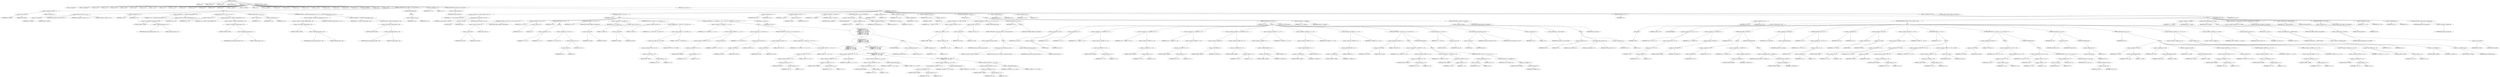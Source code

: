 digraph cache_insert {  
"1000133" [label = "(METHOD,cache_insert)" ]
"1000134" [label = "(PARAM,int a1)" ]
"1000135" [label = "(PARAM,_DWORD *a2)" ]
"1000136" [label = "(PARAM,time_t a3)" ]
"1000137" [label = "(PARAM,unsigned int a4)" ]
"1000138" [label = "(PARAM,int a5)" ]
"1000139" [label = "(BLOCK,,)" ]
"1000140" [label = "(LOCAL,v9: unsigned int)" ]
"1000141" [label = "(LOCAL,v10: unsigned int)" ]
"1000142" [label = "(LOCAL,v11: int)" ]
"1000143" [label = "(LOCAL,v12: int)" ]
"1000144" [label = "(LOCAL,v13: bool)" ]
"1000145" [label = "(LOCAL,v14: bool)" ]
"1000146" [label = "(LOCAL,v15: bool)" ]
"1000147" [label = "(LOCAL,v16: int)" ]
"1000148" [label = "(LOCAL,v17: char *)" ]
"1000149" [label = "(LOCAL,v18: int)" ]
"1000150" [label = "(LOCAL,v19: __int16)" ]
"1000151" [label = "(LOCAL,v20: int)" ]
"1000152" [label = "(LOCAL,v21: char *)" ]
"1000153" [label = "(LOCAL,v22: int)" ]
"1000154" [label = "(LOCAL,v23: int)" ]
"1000155" [label = "(LOCAL,v24: int)" ]
"1000156" [label = "(LOCAL,v25: _DWORD *)" ]
"1000157" [label = "(LOCAL,v26: const char *)" ]
"1000158" [label = "(LOCAL,v27: int)" ]
"1000159" [label = "(LOCAL,v28: _DWORD *)" ]
"1000160" [label = "(LOCAL,v29: int)" ]
"1000161" [label = "(LOCAL,v30: int *)" ]
"1000162" [label = "(LOCAL,v31: int)" ]
"1000163" [label = "(LOCAL,v32: int *)" ]
"1000164" [label = "(LOCAL,v33: __int16)" ]
"1000165" [label = "(LOCAL,v34: char *)" ]
"1000166" [label = "(LOCAL,v35: int)" ]
"1000167" [label = "(LOCAL,v36: int)" ]
"1000168" [label = "(LOCAL,v37: int)" ]
"1000169" [label = "(LOCAL,v39: _DWORD *)" ]
"1000170" [label = "(LOCAL,s: char *)" ]
"1000171" [label = "(LOCAL,v41: char)" ]
"1000172" [label = "(CONTROL_STRUCTURE,if ( (a5 & 0x980) != 0 ),if ( (a5 & 0x980) != 0 ))" ]
"1000173" [label = "(<operator>.notEquals,(a5 & 0x980) != 0)" ]
"1000174" [label = "(<operator>.and,a5 & 0x980)" ]
"1000175" [label = "(IDENTIFIER,a5,a5 & 0x980)" ]
"1000176" [label = "(LITERAL,0x980,a5 & 0x980)" ]
"1000177" [label = "(LITERAL,0,(a5 & 0x980) != 0)" ]
"1000178" [label = "(BLOCK,,)" ]
"1000179" [label = "(log_query,log_query(a5 | 0x10000, a1, a2, 0))" ]
"1000180" [label = "(<operator>.or,a5 | 0x10000)" ]
"1000181" [label = "(IDENTIFIER,a5,a5 | 0x10000)" ]
"1000182" [label = "(LITERAL,0x10000,a5 | 0x10000)" ]
"1000183" [label = "(IDENTIFIER,a1,log_query(a5 | 0x10000, a1, a2, 0))" ]
"1000184" [label = "(IDENTIFIER,a2,log_query(a5 | 0x10000, a1, a2, 0))" ]
"1000185" [label = "(LITERAL,0,log_query(a5 | 0x10000, a1, a2, 0))" ]
"1000186" [label = "(<operator>.assignment,v9 = a4)" ]
"1000187" [label = "(IDENTIFIER,v9,v9 = a4)" ]
"1000188" [label = "(IDENTIFIER,a4,v9 = a4)" ]
"1000189" [label = "(<operator>.assignment,v10 = *(_DWORD *)(dnsmasq_daemon + 252))" ]
"1000190" [label = "(IDENTIFIER,v10,v10 = *(_DWORD *)(dnsmasq_daemon + 252))" ]
"1000191" [label = "(<operator>.indirection,*(_DWORD *)(dnsmasq_daemon + 252))" ]
"1000192" [label = "(<operator>.cast,(_DWORD *)(dnsmasq_daemon + 252))" ]
"1000193" [label = "(UNKNOWN,_DWORD *,_DWORD *)" ]
"1000194" [label = "(<operator>.addition,dnsmasq_daemon + 252)" ]
"1000195" [label = "(IDENTIFIER,dnsmasq_daemon,dnsmasq_daemon + 252)" ]
"1000196" [label = "(LITERAL,252,dnsmasq_daemon + 252)" ]
"1000197" [label = "(CONTROL_STRUCTURE,if ( v10 < a4 ),if ( v10 < a4 ))" ]
"1000198" [label = "(<operator>.lessThan,v10 < a4)" ]
"1000199" [label = "(IDENTIFIER,v10,v10 < a4)" ]
"1000200" [label = "(IDENTIFIER,a4,v10 < a4)" ]
"1000201" [label = "(<operator>.assignment,v9 = *(_DWORD *)(dnsmasq_daemon + 252))" ]
"1000202" [label = "(IDENTIFIER,v9,v9 = *(_DWORD *)(dnsmasq_daemon + 252))" ]
"1000203" [label = "(<operator>.indirection,*(_DWORD *)(dnsmasq_daemon + 252))" ]
"1000204" [label = "(<operator>.cast,(_DWORD *)(dnsmasq_daemon + 252))" ]
"1000205" [label = "(UNKNOWN,_DWORD *,_DWORD *)" ]
"1000206" [label = "(<operator>.addition,dnsmasq_daemon + 252)" ]
"1000207" [label = "(IDENTIFIER,dnsmasq_daemon,dnsmasq_daemon + 252)" ]
"1000208" [label = "(LITERAL,252,dnsmasq_daemon + 252)" ]
"1000209" [label = "(CONTROL_STRUCTURE,if ( !v10 ),if ( !v10 ))" ]
"1000210" [label = "(<operator>.logicalNot,!v10)" ]
"1000211" [label = "(IDENTIFIER,v10,!v10)" ]
"1000212" [label = "(<operator>.assignment,v9 = a4)" ]
"1000213" [label = "(IDENTIFIER,v9,v9 = a4)" ]
"1000214" [label = "(IDENTIFIER,a4,v9 = a4)" ]
"1000215" [label = "(CONTROL_STRUCTURE,if ( *(_DWORD *)(dnsmasq_daemon + 248) > v9 ),if ( *(_DWORD *)(dnsmasq_daemon + 248) > v9 ))" ]
"1000216" [label = "(<operator>.greaterThan,*(_DWORD *)(dnsmasq_daemon + 248) > v9)" ]
"1000217" [label = "(<operator>.indirection,*(_DWORD *)(dnsmasq_daemon + 248))" ]
"1000218" [label = "(<operator>.cast,(_DWORD *)(dnsmasq_daemon + 248))" ]
"1000219" [label = "(UNKNOWN,_DWORD *,_DWORD *)" ]
"1000220" [label = "(<operator>.addition,dnsmasq_daemon + 248)" ]
"1000221" [label = "(IDENTIFIER,dnsmasq_daemon,dnsmasq_daemon + 248)" ]
"1000222" [label = "(LITERAL,248,dnsmasq_daemon + 248)" ]
"1000223" [label = "(IDENTIFIER,v9,*(_DWORD *)(dnsmasq_daemon + 248) > v9)" ]
"1000224" [label = "(<operator>.assignment,v9 = *(_DWORD *)(dnsmasq_daemon + 248))" ]
"1000225" [label = "(IDENTIFIER,v9,v9 = *(_DWORD *)(dnsmasq_daemon + 248))" ]
"1000226" [label = "(<operator>.indirection,*(_DWORD *)(dnsmasq_daemon + 248))" ]
"1000227" [label = "(<operator>.cast,(_DWORD *)(dnsmasq_daemon + 248))" ]
"1000228" [label = "(UNKNOWN,_DWORD *,_DWORD *)" ]
"1000229" [label = "(<operator>.addition,dnsmasq_daemon + 248)" ]
"1000230" [label = "(IDENTIFIER,dnsmasq_daemon,dnsmasq_daemon + 248)" ]
"1000231" [label = "(LITERAL,248,dnsmasq_daemon + 248)" ]
"1000232" [label = "(CONTROL_STRUCTURE,else,else)" ]
"1000233" [label = "(BLOCK,,)" ]
"1000234" [label = "(<operator>.assignment,v9 = a4)" ]
"1000235" [label = "(IDENTIFIER,v9,v9 = a4)" ]
"1000236" [label = "(IDENTIFIER,a4,v9 = a4)" ]
"1000237" [label = "(<operator>.assignment,v11 = 0)" ]
"1000238" [label = "(IDENTIFIER,v11,v11 = 0)" ]
"1000239" [label = "(LITERAL,0,v11 = 0)" ]
"1000240" [label = "(CONTROL_STRUCTURE,if ( !insert_error ),if ( !insert_error ))" ]
"1000241" [label = "(<operator>.logicalNot,!insert_error)" ]
"1000242" [label = "(IDENTIFIER,insert_error,!insert_error)" ]
"1000243" [label = "(BLOCK,,)" ]
"1000244" [label = "(<operator>.assignment,v12 = cache_scan_free(a1, (int)a2, a3))" ]
"1000245" [label = "(IDENTIFIER,v12,v12 = cache_scan_free(a1, (int)a2, a3))" ]
"1000246" [label = "(cache_scan_free,cache_scan_free(a1, (int)a2, a3))" ]
"1000247" [label = "(IDENTIFIER,a1,cache_scan_free(a1, (int)a2, a3))" ]
"1000248" [label = "(<operator>.cast,(int)a2)" ]
"1000249" [label = "(UNKNOWN,int,int)" ]
"1000250" [label = "(IDENTIFIER,a2,(int)a2)" ]
"1000251" [label = "(IDENTIFIER,a3,cache_scan_free(a1, (int)a2, a3))" ]
"1000252" [label = "(CONTROL_STRUCTURE,if ( v12 ),if ( v12 ))" ]
"1000253" [label = "(IDENTIFIER,v12,if ( v12 ))" ]
"1000254" [label = "(BLOCK,,)" ]
"1000255" [label = "(CONTROL_STRUCTURE,if ( (a5 & 0x180) == 0 ),if ( (a5 & 0x180) == 0 ))" ]
"1000256" [label = "(<operator>.equals,(a5 & 0x180) == 0)" ]
"1000257" [label = "(<operator>.and,a5 & 0x180)" ]
"1000258" [label = "(IDENTIFIER,a5,a5 & 0x180)" ]
"1000259" [label = "(LITERAL,0x180,a5 & 0x180)" ]
"1000260" [label = "(LITERAL,0,(a5 & 0x180) == 0)" ]
"1000261" [label = "(CONTROL_STRUCTURE,goto LABEL_24;,goto LABEL_24;)" ]
"1000262" [label = "(<operator>.assignment,v13 = a2 == 0)" ]
"1000263" [label = "(IDENTIFIER,v13,v13 = a2 == 0)" ]
"1000264" [label = "(<operator>.equals,a2 == 0)" ]
"1000265" [label = "(IDENTIFIER,a2,a2 == 0)" ]
"1000266" [label = "(LITERAL,0,a2 == 0)" ]
"1000267" [label = "(CONTROL_STRUCTURE,if ( a2 ),if ( a2 ))" ]
"1000268" [label = "(IDENTIFIER,a2,if ( a2 ))" ]
"1000269" [label = "(BLOCK,,)" ]
"1000270" [label = "(<operator>.assignment,v11 = v12)" ]
"1000271" [label = "(IDENTIFIER,v11,v11 = v12)" ]
"1000272" [label = "(IDENTIFIER,v12,v11 = v12)" ]
"1000273" [label = "(<operator>.assignment,v13 = (a5 & 8) == 0)" ]
"1000274" [label = "(IDENTIFIER,v13,v13 = (a5 & 8) == 0)" ]
"1000275" [label = "(<operator>.equals,(a5 & 8) == 0)" ]
"1000276" [label = "(<operator>.and,a5 & 8)" ]
"1000277" [label = "(IDENTIFIER,a5,a5 & 8)" ]
"1000278" [label = "(LITERAL,8,a5 & 8)" ]
"1000279" [label = "(LITERAL,0,(a5 & 8) == 0)" ]
"1000280" [label = "(CONTROL_STRUCTURE,if ( v13 ),if ( v13 ))" ]
"1000281" [label = "(IDENTIFIER,v13,if ( v13 ))" ]
"1000282" [label = "(CONTROL_STRUCTURE,goto LABEL_24;,goto LABEL_24;)" ]
"1000283" [label = "(<operator>.assignment,v14 = (a5 & 0x80) == 0)" ]
"1000284" [label = "(IDENTIFIER,v14,v14 = (a5 & 0x80) == 0)" ]
"1000285" [label = "(<operator>.equals,(a5 & 0x80) == 0)" ]
"1000286" [label = "(<operator>.and,a5 & 0x80)" ]
"1000287" [label = "(IDENTIFIER,a5,a5 & 0x80)" ]
"1000288" [label = "(LITERAL,0x80,a5 & 0x80)" ]
"1000289" [label = "(LITERAL,0,(a5 & 0x80) == 0)" ]
"1000290" [label = "(CONTROL_STRUCTURE,if ( (a5 & 0x80) != 0 ),if ( (a5 & 0x80) != 0 ))" ]
"1000291" [label = "(<operator>.notEquals,(a5 & 0x80) != 0)" ]
"1000292" [label = "(<operator>.and,a5 & 0x80)" ]
"1000293" [label = "(IDENTIFIER,a5,a5 & 0x80)" ]
"1000294" [label = "(LITERAL,0x80,a5 & 0x80)" ]
"1000295" [label = "(LITERAL,0,(a5 & 0x80) != 0)" ]
"1000296" [label = "(<operator>.assignment,v14 = (*(_BYTE *)(v11 + 36) & 0x80) == 0)" ]
"1000297" [label = "(IDENTIFIER,v14,v14 = (*(_BYTE *)(v11 + 36) & 0x80) == 0)" ]
"1000298" [label = "(<operator>.equals,(*(_BYTE *)(v11 + 36) & 0x80) == 0)" ]
"1000299" [label = "(<operator>.and,*(_BYTE *)(v11 + 36) & 0x80)" ]
"1000300" [label = "(<operator>.indirection,*(_BYTE *)(v11 + 36))" ]
"1000301" [label = "(<operator>.cast,(_BYTE *)(v11 + 36))" ]
"1000302" [label = "(UNKNOWN,_BYTE *,_BYTE *)" ]
"1000303" [label = "(<operator>.addition,v11 + 36)" ]
"1000304" [label = "(IDENTIFIER,v11,v11 + 36)" ]
"1000305" [label = "(LITERAL,36,v11 + 36)" ]
"1000306" [label = "(LITERAL,0x80,*(_BYTE *)(v11 + 36) & 0x80)" ]
"1000307" [label = "(LITERAL,0,(*(_BYTE *)(v11 + 36) & 0x80) == 0)" ]
"1000308" [label = "(CONTROL_STRUCTURE,if ( v14 || *(_DWORD *)(v11 + 12) != *a2 ),if ( v14 || *(_DWORD *)(v11 + 12) != *a2 ))" ]
"1000309" [label = "(<operator>.logicalOr,v14 || *(_DWORD *)(v11 + 12) != *a2)" ]
"1000310" [label = "(IDENTIFIER,v14,v14 || *(_DWORD *)(v11 + 12) != *a2)" ]
"1000311" [label = "(<operator>.notEquals,*(_DWORD *)(v11 + 12) != *a2)" ]
"1000312" [label = "(<operator>.indirection,*(_DWORD *)(v11 + 12))" ]
"1000313" [label = "(<operator>.cast,(_DWORD *)(v11 + 12))" ]
"1000314" [label = "(UNKNOWN,_DWORD *,_DWORD *)" ]
"1000315" [label = "(<operator>.addition,v11 + 12)" ]
"1000316" [label = "(IDENTIFIER,v11,v11 + 12)" ]
"1000317" [label = "(LITERAL,12,v11 + 12)" ]
"1000318" [label = "(<operator>.indirection,*a2)" ]
"1000319" [label = "(IDENTIFIER,a2,*(_DWORD *)(v11 + 12) != *a2)" ]
"1000320" [label = "(BLOCK,,)" ]
"1000321" [label = "(<operator>.assignment,v15 = (a5 & 0x100) == 0)" ]
"1000322" [label = "(IDENTIFIER,v15,v15 = (a5 & 0x100) == 0)" ]
"1000323" [label = "(<operator>.equals,(a5 & 0x100) == 0)" ]
"1000324" [label = "(<operator>.and,a5 & 0x100)" ]
"1000325" [label = "(IDENTIFIER,a5,a5 & 0x100)" ]
"1000326" [label = "(LITERAL,0x100,a5 & 0x100)" ]
"1000327" [label = "(LITERAL,0,(a5 & 0x100) == 0)" ]
"1000328" [label = "(CONTROL_STRUCTURE,if ( (a5 & 0x100) != 0 ),if ( (a5 & 0x100) != 0 ))" ]
"1000329" [label = "(<operator>.notEquals,(a5 & 0x100) != 0)" ]
"1000330" [label = "(<operator>.and,a5 & 0x100)" ]
"1000331" [label = "(IDENTIFIER,a5,a5 & 0x100)" ]
"1000332" [label = "(LITERAL,0x100,a5 & 0x100)" ]
"1000333" [label = "(LITERAL,0,(a5 & 0x100) != 0)" ]
"1000334" [label = "(<operator>.assignment,v15 = (*(_BYTE *)(v11 + 37) & 1) == 0)" ]
"1000335" [label = "(IDENTIFIER,v15,v15 = (*(_BYTE *)(v11 + 37) & 1) == 0)" ]
"1000336" [label = "(<operator>.equals,(*(_BYTE *)(v11 + 37) & 1) == 0)" ]
"1000337" [label = "(<operator>.and,*(_BYTE *)(v11 + 37) & 1)" ]
"1000338" [label = "(<operator>.indirection,*(_BYTE *)(v11 + 37))" ]
"1000339" [label = "(<operator>.cast,(_BYTE *)(v11 + 37))" ]
"1000340" [label = "(UNKNOWN,_BYTE *,_BYTE *)" ]
"1000341" [label = "(<operator>.addition,v11 + 37)" ]
"1000342" [label = "(IDENTIFIER,v11,v11 + 37)" ]
"1000343" [label = "(LITERAL,37,v11 + 37)" ]
"1000344" [label = "(LITERAL,1,*(_BYTE *)(v11 + 37) & 1)" ]
"1000345" [label = "(LITERAL,0,(*(_BYTE *)(v11 + 37) & 1) == 0)" ]
"1000346" [label = "(CONTROL_STRUCTURE,if ( v15\n          || *(_DWORD *)(v11 + 12) != *a2\n          || *(_DWORD *)(v11 + 16) != a2[1]\n          || *(_DWORD *)(v11 + 20) != a2[2]\n          || *(_DWORD *)(v11 + 24) != a2[3] ),if ( v15\n          || *(_DWORD *)(v11 + 12) != *a2\n          || *(_DWORD *)(v11 + 16) != a2[1]\n          || *(_DWORD *)(v11 + 20) != a2[2]\n          || *(_DWORD *)(v11 + 24) != a2[3] ))" ]
"1000347" [label = "(<operator>.logicalOr,v15\n          || *(_DWORD *)(v11 + 12) != *a2\n          || *(_DWORD *)(v11 + 16) != a2[1]\n          || *(_DWORD *)(v11 + 20) != a2[2]\n          || *(_DWORD *)(v11 + 24) != a2[3])" ]
"1000348" [label = "(IDENTIFIER,v15,v15\n          || *(_DWORD *)(v11 + 12) != *a2\n          || *(_DWORD *)(v11 + 16) != a2[1]\n          || *(_DWORD *)(v11 + 20) != a2[2]\n          || *(_DWORD *)(v11 + 24) != a2[3])" ]
"1000349" [label = "(<operator>.logicalOr,*(_DWORD *)(v11 + 12) != *a2\n          || *(_DWORD *)(v11 + 16) != a2[1]\n          || *(_DWORD *)(v11 + 20) != a2[2]\n          || *(_DWORD *)(v11 + 24) != a2[3])" ]
"1000350" [label = "(<operator>.notEquals,*(_DWORD *)(v11 + 12) != *a2)" ]
"1000351" [label = "(<operator>.indirection,*(_DWORD *)(v11 + 12))" ]
"1000352" [label = "(<operator>.cast,(_DWORD *)(v11 + 12))" ]
"1000353" [label = "(UNKNOWN,_DWORD *,_DWORD *)" ]
"1000354" [label = "(<operator>.addition,v11 + 12)" ]
"1000355" [label = "(IDENTIFIER,v11,v11 + 12)" ]
"1000356" [label = "(LITERAL,12,v11 + 12)" ]
"1000357" [label = "(<operator>.indirection,*a2)" ]
"1000358" [label = "(IDENTIFIER,a2,*(_DWORD *)(v11 + 12) != *a2)" ]
"1000359" [label = "(<operator>.logicalOr,*(_DWORD *)(v11 + 16) != a2[1]\n          || *(_DWORD *)(v11 + 20) != a2[2]\n          || *(_DWORD *)(v11 + 24) != a2[3])" ]
"1000360" [label = "(<operator>.notEquals,*(_DWORD *)(v11 + 16) != a2[1])" ]
"1000361" [label = "(<operator>.indirection,*(_DWORD *)(v11 + 16))" ]
"1000362" [label = "(<operator>.cast,(_DWORD *)(v11 + 16))" ]
"1000363" [label = "(UNKNOWN,_DWORD *,_DWORD *)" ]
"1000364" [label = "(<operator>.addition,v11 + 16)" ]
"1000365" [label = "(IDENTIFIER,v11,v11 + 16)" ]
"1000366" [label = "(LITERAL,16,v11 + 16)" ]
"1000367" [label = "(<operator>.indirectIndexAccess,a2[1])" ]
"1000368" [label = "(IDENTIFIER,a2,*(_DWORD *)(v11 + 16) != a2[1])" ]
"1000369" [label = "(LITERAL,1,*(_DWORD *)(v11 + 16) != a2[1])" ]
"1000370" [label = "(<operator>.logicalOr,*(_DWORD *)(v11 + 20) != a2[2]\n          || *(_DWORD *)(v11 + 24) != a2[3])" ]
"1000371" [label = "(<operator>.notEquals,*(_DWORD *)(v11 + 20) != a2[2])" ]
"1000372" [label = "(<operator>.indirection,*(_DWORD *)(v11 + 20))" ]
"1000373" [label = "(<operator>.cast,(_DWORD *)(v11 + 20))" ]
"1000374" [label = "(UNKNOWN,_DWORD *,_DWORD *)" ]
"1000375" [label = "(<operator>.addition,v11 + 20)" ]
"1000376" [label = "(IDENTIFIER,v11,v11 + 20)" ]
"1000377" [label = "(LITERAL,20,v11 + 20)" ]
"1000378" [label = "(<operator>.indirectIndexAccess,a2[2])" ]
"1000379" [label = "(IDENTIFIER,a2,*(_DWORD *)(v11 + 20) != a2[2])" ]
"1000380" [label = "(LITERAL,2,*(_DWORD *)(v11 + 20) != a2[2])" ]
"1000381" [label = "(<operator>.notEquals,*(_DWORD *)(v11 + 24) != a2[3])" ]
"1000382" [label = "(<operator>.indirection,*(_DWORD *)(v11 + 24))" ]
"1000383" [label = "(<operator>.cast,(_DWORD *)(v11 + 24))" ]
"1000384" [label = "(UNKNOWN,_DWORD *,_DWORD *)" ]
"1000385" [label = "(<operator>.addition,v11 + 24)" ]
"1000386" [label = "(IDENTIFIER,v11,v11 + 24)" ]
"1000387" [label = "(LITERAL,24,v11 + 24)" ]
"1000388" [label = "(<operator>.indirectIndexAccess,a2[3])" ]
"1000389" [label = "(IDENTIFIER,a2,*(_DWORD *)(v11 + 24) != a2[3])" ]
"1000390" [label = "(LITERAL,3,*(_DWORD *)(v11 + 24) != a2[3])" ]
"1000391" [label = "(BLOCK,,)" ]
"1000392" [label = "(JUMP_TARGET,LABEL_24)" ]
"1000393" [label = "(<operator>.assignment,insert_error = 1)" ]
"1000394" [label = "(IDENTIFIER,insert_error,insert_error = 1)" ]
"1000395" [label = "(LITERAL,1,insert_error = 1)" ]
"1000396" [label = "(<operator>.assignment,v11 = 0)" ]
"1000397" [label = "(IDENTIFIER,v11,v11 = 0)" ]
"1000398" [label = "(LITERAL,0,v11 = 0)" ]
"1000399" [label = "(RETURN,return v11;,return v11;)" ]
"1000400" [label = "(IDENTIFIER,v11,return v11;)" ]
"1000401" [label = "(<operator>.assignment,v39 = a2)" ]
"1000402" [label = "(IDENTIFIER,v39,v39 = a2)" ]
"1000403" [label = "(IDENTIFIER,a2,v39 = a2)" ]
"1000404" [label = "(<operator>.assignment,s = (char *)a1)" ]
"1000405" [label = "(IDENTIFIER,s,s = (char *)a1)" ]
"1000406" [label = "(<operator>.cast,(char *)a1)" ]
"1000407" [label = "(UNKNOWN,char *,char *)" ]
"1000408" [label = "(IDENTIFIER,a1,(char *)a1)" ]
"1000409" [label = "(<operator>.assignment,v11 = cache_tail)" ]
"1000410" [label = "(IDENTIFIER,v11,v11 = cache_tail)" ]
"1000411" [label = "(IDENTIFIER,cache_tail,v11 = cache_tail)" ]
"1000412" [label = "(CONTROL_STRUCTURE,if ( !cache_tail ),if ( !cache_tail ))" ]
"1000413" [label = "(<operator>.logicalNot,!cache_tail)" ]
"1000414" [label = "(IDENTIFIER,cache_tail,!cache_tail)" ]
"1000415" [label = "(BLOCK,,)" ]
"1000416" [label = "(JUMP_TARGET,LABEL_45)" ]
"1000417" [label = "(<operator>.assignment,v11 = 0)" ]
"1000418" [label = "(IDENTIFIER,v11,v11 = 0)" ]
"1000419" [label = "(LITERAL,0,v11 = 0)" ]
"1000420" [label = "(<operator>.assignment,insert_error = 1)" ]
"1000421" [label = "(IDENTIFIER,insert_error,insert_error = 1)" ]
"1000422" [label = "(LITERAL,1,insert_error = 1)" ]
"1000423" [label = "(RETURN,return v11;,return v11;)" ]
"1000424" [label = "(IDENTIFIER,v11,return v11;)" ]
"1000425" [label = "(<operator>.assignment,v16 = 0)" ]
"1000426" [label = "(IDENTIFIER,v16,v16 = 0)" ]
"1000427" [label = "(LITERAL,0,v16 = 0)" ]
"1000428" [label = "(<operator>.assignment,v17 = &v41)" ]
"1000429" [label = "(IDENTIFIER,v17,v17 = &v41)" ]
"1000430" [label = "(<operator>.addressOf,&v41)" ]
"1000431" [label = "(IDENTIFIER,v41,v17 = &v41)" ]
"1000432" [label = "(<operator>.assignment,v18 = a5 & 4)" ]
"1000433" [label = "(IDENTIFIER,v18,v18 = a5 & 4)" ]
"1000434" [label = "(<operator>.and,a5 & 4)" ]
"1000435" [label = "(IDENTIFIER,a5,a5 & 4)" ]
"1000436" [label = "(LITERAL,4,a5 & 4)" ]
"1000437" [label = "(CONTROL_STRUCTURE,while ( 1 ),while ( 1 ))" ]
"1000438" [label = "(LITERAL,1,while ( 1 ))" ]
"1000439" [label = "(BLOCK,,)" ]
"1000440" [label = "(<operator>.assignment,v19 = *(_WORD *)(v11 + 36))" ]
"1000441" [label = "(IDENTIFIER,v19,v19 = *(_WORD *)(v11 + 36))" ]
"1000442" [label = "(<operator>.indirection,*(_WORD *)(v11 + 36))" ]
"1000443" [label = "(<operator>.cast,(_WORD *)(v11 + 36))" ]
"1000444" [label = "(UNKNOWN,_WORD *,_WORD *)" ]
"1000445" [label = "(<operator>.addition,v11 + 36)" ]
"1000446" [label = "(IDENTIFIER,v11,v11 + 36)" ]
"1000447" [label = "(LITERAL,36,v11 + 36)" ]
"1000448" [label = "(CONTROL_STRUCTURE,if ( (v19 & 0xC) == 0 ),if ( (v19 & 0xC) == 0 ))" ]
"1000449" [label = "(<operator>.equals,(v19 & 0xC) == 0)" ]
"1000450" [label = "(<operator>.and,v19 & 0xC)" ]
"1000451" [label = "(IDENTIFIER,v19,v19 & 0xC)" ]
"1000452" [label = "(LITERAL,0xC,v19 & 0xC)" ]
"1000453" [label = "(LITERAL,0,(v19 & 0xC) == 0)" ]
"1000454" [label = "(CONTROL_STRUCTURE,break;,break;)" ]
"1000455" [label = "(CONTROL_STRUCTURE,if ( v16 ),if ( v16 ))" ]
"1000456" [label = "(IDENTIFIER,v16,if ( v16 ))" ]
"1000457" [label = "(BLOCK,,)" ]
"1000458" [label = "(CONTROL_STRUCTURE,if ( !cache_insert_warned ),if ( !cache_insert_warned ))" ]
"1000459" [label = "(<operator>.logicalNot,!cache_insert_warned)" ]
"1000460" [label = "(IDENTIFIER,cache_insert_warned,!cache_insert_warned)" ]
"1000461" [label = "(BLOCK,,)" ]
"1000462" [label = "(my_syslog,my_syslog(3, \"Internal error in cache.\"))" ]
"1000463" [label = "(LITERAL,3,my_syslog(3, \"Internal error in cache.\"))" ]
"1000464" [label = "(LITERAL,\"Internal error in cache.\",my_syslog(3, \"Internal error in cache.\"))" ]
"1000465" [label = "(<operator>.assignment,cache_insert_warned = 1)" ]
"1000466" [label = "(IDENTIFIER,cache_insert_warned,cache_insert_warned = 1)" ]
"1000467" [label = "(LITERAL,1,cache_insert_warned = 1)" ]
"1000468" [label = "(CONTROL_STRUCTURE,goto LABEL_45;,goto LABEL_45;)" ]
"1000469" [label = "(CONTROL_STRUCTURE,if ( v18 ),if ( v18 ))" ]
"1000470" [label = "(IDENTIFIER,v18,if ( v18 ))" ]
"1000471" [label = "(BLOCK,,)" ]
"1000472" [label = "(<operator>.assignment,v20 = (int)v17)" ]
"1000473" [label = "(IDENTIFIER,v20,v20 = (int)v17)" ]
"1000474" [label = "(<operator>.cast,(int)v17)" ]
"1000475" [label = "(UNKNOWN,int,int)" ]
"1000476" [label = "(IDENTIFIER,v17,(int)v17)" ]
"1000477" [label = "(<operator>.assignment,v21 = v17)" ]
"1000478" [label = "(IDENTIFIER,v21,v21 = v17)" ]
"1000479" [label = "(IDENTIFIER,v17,v21 = v17)" ]
"1000480" [label = "(<operator>.assignment,v22 = *(_DWORD *)(v11 + 16))" ]
"1000481" [label = "(IDENTIFIER,v22,v22 = *(_DWORD *)(v11 + 16))" ]
"1000482" [label = "(<operator>.indirection,*(_DWORD *)(v11 + 16))" ]
"1000483" [label = "(<operator>.cast,(_DWORD *)(v11 + 16))" ]
"1000484" [label = "(UNKNOWN,_DWORD *,_DWORD *)" ]
"1000485" [label = "(<operator>.addition,v11 + 16)" ]
"1000486" [label = "(IDENTIFIER,v11,v11 + 16)" ]
"1000487" [label = "(LITERAL,16,v11 + 16)" ]
"1000488" [label = "(<operator>.assignment,v23 = *(_DWORD *)(v11 + 20))" ]
"1000489" [label = "(IDENTIFIER,v23,v23 = *(_DWORD *)(v11 + 20))" ]
"1000490" [label = "(<operator>.indirection,*(_DWORD *)(v11 + 20))" ]
"1000491" [label = "(<operator>.cast,(_DWORD *)(v11 + 20))" ]
"1000492" [label = "(UNKNOWN,_DWORD *,_DWORD *)" ]
"1000493" [label = "(<operator>.addition,v11 + 20)" ]
"1000494" [label = "(IDENTIFIER,v11,v11 + 20)" ]
"1000495" [label = "(LITERAL,20,v11 + 20)" ]
"1000496" [label = "(<operator>.assignment,v24 = *(_DWORD *)(v11 + 24))" ]
"1000497" [label = "(IDENTIFIER,v24,v24 = *(_DWORD *)(v11 + 24))" ]
"1000498" [label = "(<operator>.indirection,*(_DWORD *)(v11 + 24))" ]
"1000499" [label = "(<operator>.cast,(_DWORD *)(v11 + 24))" ]
"1000500" [label = "(UNKNOWN,_DWORD *,_DWORD *)" ]
"1000501" [label = "(<operator>.addition,v11 + 24)" ]
"1000502" [label = "(IDENTIFIER,v11,v11 + 24)" ]
"1000503" [label = "(LITERAL,24,v11 + 24)" ]
"1000504" [label = "(<operator>.assignment,*(_DWORD *)v21 = *(_DWORD *)(v11 + 12))" ]
"1000505" [label = "(<operator>.indirection,*(_DWORD *)v21)" ]
"1000506" [label = "(<operator>.cast,(_DWORD *)v21)" ]
"1000507" [label = "(UNKNOWN,_DWORD *,_DWORD *)" ]
"1000508" [label = "(IDENTIFIER,v21,(_DWORD *)v21)" ]
"1000509" [label = "(<operator>.indirection,*(_DWORD *)(v11 + 12))" ]
"1000510" [label = "(<operator>.cast,(_DWORD *)(v11 + 12))" ]
"1000511" [label = "(UNKNOWN,_DWORD *,_DWORD *)" ]
"1000512" [label = "(<operator>.addition,v11 + 12)" ]
"1000513" [label = "(IDENTIFIER,v11,v11 + 12)" ]
"1000514" [label = "(LITERAL,12,v11 + 12)" ]
"1000515" [label = "(<operator>.assignment,*((_DWORD *)v21 + 1) = v22)" ]
"1000516" [label = "(<operator>.indirection,*((_DWORD *)v21 + 1))" ]
"1000517" [label = "(<operator>.addition,(_DWORD *)v21 + 1)" ]
"1000518" [label = "(<operator>.cast,(_DWORD *)v21)" ]
"1000519" [label = "(UNKNOWN,_DWORD *,_DWORD *)" ]
"1000520" [label = "(IDENTIFIER,v21,(_DWORD *)v21)" ]
"1000521" [label = "(LITERAL,1,(_DWORD *)v21 + 1)" ]
"1000522" [label = "(IDENTIFIER,v22,*((_DWORD *)v21 + 1) = v22)" ]
"1000523" [label = "(<operator>.assignment,*((_DWORD *)v21 + 2) = v23)" ]
"1000524" [label = "(<operator>.indirection,*((_DWORD *)v21 + 2))" ]
"1000525" [label = "(<operator>.addition,(_DWORD *)v21 + 2)" ]
"1000526" [label = "(<operator>.cast,(_DWORD *)v21)" ]
"1000527" [label = "(UNKNOWN,_DWORD *,_DWORD *)" ]
"1000528" [label = "(IDENTIFIER,v21,(_DWORD *)v21)" ]
"1000529" [label = "(LITERAL,2,(_DWORD *)v21 + 2)" ]
"1000530" [label = "(IDENTIFIER,v23,*((_DWORD *)v21 + 2) = v23)" ]
"1000531" [label = "(<operator>.assignment,*((_DWORD *)v21 + 3) = v24)" ]
"1000532" [label = "(<operator>.indirection,*((_DWORD *)v21 + 3))" ]
"1000533" [label = "(<operator>.addition,(_DWORD *)v21 + 3)" ]
"1000534" [label = "(<operator>.cast,(_DWORD *)v21)" ]
"1000535" [label = "(UNKNOWN,_DWORD *,_DWORD *)" ]
"1000536" [label = "(IDENTIFIER,v21,(_DWORD *)v21)" ]
"1000537" [label = "(LITERAL,3,(_DWORD *)v21 + 3)" ]
"1000538" [label = "(IDENTIFIER,v24,*((_DWORD *)v21 + 3) = v24)" ]
"1000539" [label = "(CONTROL_STRUCTURE,if ( (v19 & 0x200) != 0 ),if ( (v19 & 0x200) != 0 ))" ]
"1000540" [label = "(<operator>.notEquals,(v19 & 0x200) != 0)" ]
"1000541" [label = "(<operator>.and,v19 & 0x200)" ]
"1000542" [label = "(IDENTIFIER,v19,v19 & 0x200)" ]
"1000543" [label = "(LITERAL,0x200,v19 & 0x200)" ]
"1000544" [label = "(LITERAL,0,(v19 & 0x200) != 0)" ]
"1000545" [label = "(BLOCK,,)" ]
"1000546" [label = "(<operator>.assignment,v25 = *(_DWORD **)(v11 + 40))" ]
"1000547" [label = "(IDENTIFIER,v25,v25 = *(_DWORD **)(v11 + 40))" ]
"1000548" [label = "(<operator>.indirection,*(_DWORD **)(v11 + 40))" ]
"1000549" [label = "(<operator>.cast,(_DWORD **)(v11 + 40))" ]
"1000550" [label = "(UNKNOWN,_DWORD **,_DWORD **)" ]
"1000551" [label = "(<operator>.addition,v11 + 40)" ]
"1000552" [label = "(IDENTIFIER,v11,v11 + 40)" ]
"1000553" [label = "(LITERAL,40,v11 + 40)" ]
"1000554" [label = "(CONTROL_STRUCTURE,else,else)" ]
"1000555" [label = "(BLOCK,,)" ]
"1000556" [label = "(<operator>.assignment,v25 = (_DWORD *)(v11 + 40))" ]
"1000557" [label = "(IDENTIFIER,v25,v25 = (_DWORD *)(v11 + 40))" ]
"1000558" [label = "(<operator>.cast,(_DWORD *)(v11 + 40))" ]
"1000559" [label = "(UNKNOWN,_DWORD *,_DWORD *)" ]
"1000560" [label = "(<operator>.addition,v11 + 40)" ]
"1000561" [label = "(IDENTIFIER,v11,v11 + 40)" ]
"1000562" [label = "(LITERAL,40,v11 + 40)" ]
"1000563" [label = "(CONTROL_STRUCTURE,if ( (v19 & 2) != 0 ),if ( (v19 & 2) != 0 ))" ]
"1000564" [label = "(<operator>.notEquals,(v19 & 2) != 0)" ]
"1000565" [label = "(<operator>.and,v19 & 2)" ]
"1000566" [label = "(IDENTIFIER,v19,v19 & 2)" ]
"1000567" [label = "(LITERAL,2,v19 & 2)" ]
"1000568" [label = "(LITERAL,0,(v19 & 2) != 0)" ]
"1000569" [label = "(<operator>.assignment,v25 = (_DWORD *)*v25)" ]
"1000570" [label = "(IDENTIFIER,v25,v25 = (_DWORD *)*v25)" ]
"1000571" [label = "(<operator>.cast,(_DWORD *)*v25)" ]
"1000572" [label = "(UNKNOWN,_DWORD *,_DWORD *)" ]
"1000573" [label = "(<operator>.indirection,*v25)" ]
"1000574" [label = "(IDENTIFIER,v25,(_DWORD *)*v25)" ]
"1000575" [label = "(<operator>.assignment,v17 = (char *)v20)" ]
"1000576" [label = "(IDENTIFIER,v17,v17 = (char *)v20)" ]
"1000577" [label = "(<operator>.cast,(char *)v20)" ]
"1000578" [label = "(UNKNOWN,char *,char *)" ]
"1000579" [label = "(IDENTIFIER,v20,(char *)v20)" ]
"1000580" [label = "(cache_scan_free,cache_scan_free((int)v25, v20, a3))" ]
"1000581" [label = "(<operator>.cast,(int)v25)" ]
"1000582" [label = "(UNKNOWN,int,int)" ]
"1000583" [label = "(IDENTIFIER,v25,(int)v25)" ]
"1000584" [label = "(IDENTIFIER,v20,cache_scan_free((int)v25, v20, a3))" ]
"1000585" [label = "(IDENTIFIER,a3,cache_scan_free((int)v25, v20, a3))" ]
"1000586" [label = "(<operator>.assignment,v16 = 1)" ]
"1000587" [label = "(IDENTIFIER,v16,v16 = 1)" ]
"1000588" [label = "(LITERAL,1,v16 = 1)" ]
"1000589" [label = "(<operator>.preIncrement,++cache_live_freed)" ]
"1000590" [label = "(IDENTIFIER,cache_live_freed,++cache_live_freed)" ]
"1000591" [label = "(CONTROL_STRUCTURE,else,else)" ]
"1000592" [label = "(BLOCK,,)" ]
"1000593" [label = "(<operator>.assignment,v16 = 0)" ]
"1000594" [label = "(IDENTIFIER,v16,v16 = 0)" ]
"1000595" [label = "(LITERAL,0,v16 = 0)" ]
"1000596" [label = "(cache_scan_free,cache_scan_free(0, 0, a3))" ]
"1000597" [label = "(LITERAL,0,cache_scan_free(0, 0, a3))" ]
"1000598" [label = "(LITERAL,0,cache_scan_free(0, 0, a3))" ]
"1000599" [label = "(IDENTIFIER,a3,cache_scan_free(0, 0, a3))" ]
"1000600" [label = "(<operator>.assignment,v18 = 1)" ]
"1000601" [label = "(IDENTIFIER,v18,v18 = 1)" ]
"1000602" [label = "(LITERAL,1,v18 = 1)" ]
"1000603" [label = "(<operator>.assignment,v11 = cache_tail)" ]
"1000604" [label = "(IDENTIFIER,v11,v11 = cache_tail)" ]
"1000605" [label = "(IDENTIFIER,cache_tail,v11 = cache_tail)" ]
"1000606" [label = "(CONTROL_STRUCTURE,if ( !cache_tail ),if ( !cache_tail ))" ]
"1000607" [label = "(<operator>.logicalNot,!cache_tail)" ]
"1000608" [label = "(IDENTIFIER,cache_tail,!cache_tail)" ]
"1000609" [label = "(CONTROL_STRUCTURE,goto LABEL_45;,goto LABEL_45;)" ]
"1000610" [label = "(<operator>.assignment,v26 = s)" ]
"1000611" [label = "(IDENTIFIER,v26,v26 = s)" ]
"1000612" [label = "(IDENTIFIER,s,v26 = s)" ]
"1000613" [label = "(<operator>.assignment,v27 = 0)" ]
"1000614" [label = "(IDENTIFIER,v27,v27 = 0)" ]
"1000615" [label = "(LITERAL,0,v27 = 0)" ]
"1000616" [label = "(CONTROL_STRUCTURE,if ( s ),if ( s ))" ]
"1000617" [label = "(IDENTIFIER,s,if ( s ))" ]
"1000618" [label = "(BLOCK,,)" ]
"1000619" [label = "(<operator>.assignment,v28 = v39)" ]
"1000620" [label = "(IDENTIFIER,v28,v28 = v39)" ]
"1000621" [label = "(IDENTIFIER,v39,v28 = v39)" ]
"1000622" [label = "(CONTROL_STRUCTURE,if ( strlen(s) < 0x32 ),if ( strlen(s) < 0x32 ))" ]
"1000623" [label = "(<operator>.lessThan,strlen(s) < 0x32)" ]
"1000624" [label = "(strlen,strlen(s))" ]
"1000625" [label = "(IDENTIFIER,s,strlen(s))" ]
"1000626" [label = "(LITERAL,0x32,strlen(s) < 0x32)" ]
"1000627" [label = "(BLOCK,,)" ]
"1000628" [label = "(JUMP_TARGET,LABEL_58)" ]
"1000629" [label = "(<operator>.assignment,v30 = *(int **)(v11 + 4))" ]
"1000630" [label = "(IDENTIFIER,v30,v30 = *(int **)(v11 + 4))" ]
"1000631" [label = "(<operator>.indirection,*(int **)(v11 + 4))" ]
"1000632" [label = "(<operator>.cast,(int **)(v11 + 4))" ]
"1000633" [label = "(UNKNOWN,int **,int **)" ]
"1000634" [label = "(<operator>.addition,v11 + 4)" ]
"1000635" [label = "(IDENTIFIER,v11,v11 + 4)" ]
"1000636" [label = "(LITERAL,4,v11 + 4)" ]
"1000637" [label = "(<operator>.assignment,v31 = *(_DWORD *)v11)" ]
"1000638" [label = "(IDENTIFIER,v31,v31 = *(_DWORD *)v11)" ]
"1000639" [label = "(<operator>.indirection,*(_DWORD *)v11)" ]
"1000640" [label = "(<operator>.cast,(_DWORD *)v11)" ]
"1000641" [label = "(UNKNOWN,_DWORD *,_DWORD *)" ]
"1000642" [label = "(IDENTIFIER,v11,(_DWORD *)v11)" ]
"1000643" [label = "(CONTROL_STRUCTURE,if ( v30 ),if ( v30 ))" ]
"1000644" [label = "(IDENTIFIER,v30,if ( v30 ))" ]
"1000645" [label = "(BLOCK,,)" ]
"1000646" [label = "(<operator>.assignment,*v30 = v31)" ]
"1000647" [label = "(<operator>.indirection,*v30)" ]
"1000648" [label = "(IDENTIFIER,v30,*v30 = v31)" ]
"1000649" [label = "(IDENTIFIER,v31,*v30 = v31)" ]
"1000650" [label = "(<operator>.assignment,v31 = *(_DWORD *)v11)" ]
"1000651" [label = "(IDENTIFIER,v31,v31 = *(_DWORD *)v11)" ]
"1000652" [label = "(<operator>.indirection,*(_DWORD *)v11)" ]
"1000653" [label = "(<operator>.cast,(_DWORD *)v11)" ]
"1000654" [label = "(UNKNOWN,_DWORD *,_DWORD *)" ]
"1000655" [label = "(IDENTIFIER,v11,(_DWORD *)v11)" ]
"1000656" [label = "(CONTROL_STRUCTURE,else,else)" ]
"1000657" [label = "(BLOCK,,)" ]
"1000658" [label = "(<operator>.assignment,cache_head = *(_DWORD *)v11)" ]
"1000659" [label = "(IDENTIFIER,cache_head,cache_head = *(_DWORD *)v11)" ]
"1000660" [label = "(<operator>.indirection,*(_DWORD *)v11)" ]
"1000661" [label = "(<operator>.cast,(_DWORD *)v11)" ]
"1000662" [label = "(UNKNOWN,_DWORD *,_DWORD *)" ]
"1000663" [label = "(IDENTIFIER,v11,(_DWORD *)v11)" ]
"1000664" [label = "(<operator>.assignment,v32 = &cache_tail)" ]
"1000665" [label = "(IDENTIFIER,v32,v32 = &cache_tail)" ]
"1000666" [label = "(<operator>.addressOf,&cache_tail)" ]
"1000667" [label = "(IDENTIFIER,cache_tail,v32 = &cache_tail)" ]
"1000668" [label = "(CONTROL_STRUCTURE,if ( v31 ),if ( v31 ))" ]
"1000669" [label = "(IDENTIFIER,v31,if ( v31 ))" ]
"1000670" [label = "(<operator>.assignment,v32 = (int *)(v31 + 4))" ]
"1000671" [label = "(IDENTIFIER,v32,v32 = (int *)(v31 + 4))" ]
"1000672" [label = "(<operator>.cast,(int *)(v31 + 4))" ]
"1000673" [label = "(UNKNOWN,int *,int *)" ]
"1000674" [label = "(<operator>.addition,v31 + 4)" ]
"1000675" [label = "(IDENTIFIER,v31,v31 + 4)" ]
"1000676" [label = "(LITERAL,4,v31 + 4)" ]
"1000677" [label = "(<operator>.assignment,v33 = a5)" ]
"1000678" [label = "(IDENTIFIER,v33,v33 = a5)" ]
"1000679" [label = "(IDENTIFIER,a5,v33 = a5)" ]
"1000680" [label = "(<operator>.assignment,*v32 = (int)v30)" ]
"1000681" [label = "(<operator>.indirection,*v32)" ]
"1000682" [label = "(IDENTIFIER,v32,*v32 = (int)v30)" ]
"1000683" [label = "(<operator>.cast,(int)v30)" ]
"1000684" [label = "(UNKNOWN,int,int)" ]
"1000685" [label = "(IDENTIFIER,v30,(int)v30)" ]
"1000686" [label = "(<operator>.assignment,*(_WORD *)(v11 + 36) = a5)" ]
"1000687" [label = "(<operator>.indirection,*(_WORD *)(v11 + 36))" ]
"1000688" [label = "(<operator>.cast,(_WORD *)(v11 + 36))" ]
"1000689" [label = "(UNKNOWN,_WORD *,_WORD *)" ]
"1000690" [label = "(<operator>.addition,v11 + 36)" ]
"1000691" [label = "(IDENTIFIER,v11,v11 + 36)" ]
"1000692" [label = "(LITERAL,36,v11 + 36)" ]
"1000693" [label = "(IDENTIFIER,a5,*(_WORD *)(v11 + 36) = a5)" ]
"1000694" [label = "(CONTROL_STRUCTURE,if ( v27 ),if ( v27 ))" ]
"1000695" [label = "(IDENTIFIER,v27,if ( v27 ))" ]
"1000696" [label = "(BLOCK,,)" ]
"1000697" [label = "(<operator>.assignment,v33 = a5 | 0x200)" ]
"1000698" [label = "(IDENTIFIER,v33,v33 = a5 | 0x200)" ]
"1000699" [label = "(<operator>.or,a5 | 0x200)" ]
"1000700" [label = "(IDENTIFIER,a5,a5 | 0x200)" ]
"1000701" [label = "(LITERAL,0x200,a5 | 0x200)" ]
"1000702" [label = "(<operator>.assignment,*(_DWORD *)(v11 + 40) = v27)" ]
"1000703" [label = "(<operator>.indirection,*(_DWORD *)(v11 + 40))" ]
"1000704" [label = "(<operator>.cast,(_DWORD *)(v11 + 40))" ]
"1000705" [label = "(UNKNOWN,_DWORD *,_DWORD *)" ]
"1000706" [label = "(<operator>.addition,v11 + 40)" ]
"1000707" [label = "(IDENTIFIER,v11,v11 + 40)" ]
"1000708" [label = "(LITERAL,40,v11 + 40)" ]
"1000709" [label = "(IDENTIFIER,v27,*(_DWORD *)(v11 + 40) = v27)" ]
"1000710" [label = "(<operator>.assignment,*(_WORD *)(v11 + 36) = a5 | 0x200)" ]
"1000711" [label = "(<operator>.indirection,*(_WORD *)(v11 + 36))" ]
"1000712" [label = "(<operator>.cast,(_WORD *)(v11 + 36))" ]
"1000713" [label = "(UNKNOWN,_WORD *,_WORD *)" ]
"1000714" [label = "(<operator>.addition,v11 + 36)" ]
"1000715" [label = "(IDENTIFIER,v11,v11 + 36)" ]
"1000716" [label = "(LITERAL,36,v11 + 36)" ]
"1000717" [label = "(<operator>.or,a5 | 0x200)" ]
"1000718" [label = "(IDENTIFIER,a5,a5 | 0x200)" ]
"1000719" [label = "(LITERAL,0x200,a5 | 0x200)" ]
"1000720" [label = "(CONTROL_STRUCTURE,if ( (v33 & 0x200) != 0 ),if ( (v33 & 0x200) != 0 ))" ]
"1000721" [label = "(<operator>.notEquals,(v33 & 0x200) != 0)" ]
"1000722" [label = "(<operator>.and,v33 & 0x200)" ]
"1000723" [label = "(IDENTIFIER,v33,v33 & 0x200)" ]
"1000724" [label = "(LITERAL,0x200,v33 & 0x200)" ]
"1000725" [label = "(LITERAL,0,(v33 & 0x200) != 0)" ]
"1000726" [label = "(BLOCK,,)" ]
"1000727" [label = "(<operator>.assignment,v34 = *(char **)(v11 + 40))" ]
"1000728" [label = "(IDENTIFIER,v34,v34 = *(char **)(v11 + 40))" ]
"1000729" [label = "(<operator>.indirection,*(char **)(v11 + 40))" ]
"1000730" [label = "(<operator>.cast,(char **)(v11 + 40))" ]
"1000731" [label = "(UNKNOWN,char **,char **)" ]
"1000732" [label = "(<operator>.addition,v11 + 40)" ]
"1000733" [label = "(IDENTIFIER,v11,v11 + 40)" ]
"1000734" [label = "(LITERAL,40,v11 + 40)" ]
"1000735" [label = "(CONTROL_STRUCTURE,else,else)" ]
"1000736" [label = "(BLOCK,,)" ]
"1000737" [label = "(<operator>.assignment,v34 = (char *)(v11 + 40))" ]
"1000738" [label = "(IDENTIFIER,v34,v34 = (char *)(v11 + 40))" ]
"1000739" [label = "(<operator>.cast,(char *)(v11 + 40))" ]
"1000740" [label = "(UNKNOWN,char *,char *)" ]
"1000741" [label = "(<operator>.addition,v11 + 40)" ]
"1000742" [label = "(IDENTIFIER,v11,v11 + 40)" ]
"1000743" [label = "(LITERAL,40,v11 + 40)" ]
"1000744" [label = "(CONTROL_STRUCTURE,if ( (v33 & 2) != 0 ),if ( (v33 & 2) != 0 ))" ]
"1000745" [label = "(<operator>.notEquals,(v33 & 2) != 0)" ]
"1000746" [label = "(<operator>.and,v33 & 2)" ]
"1000747" [label = "(IDENTIFIER,v33,v33 & 2)" ]
"1000748" [label = "(LITERAL,2,v33 & 2)" ]
"1000749" [label = "(LITERAL,0,(v33 & 2) != 0)" ]
"1000750" [label = "(<operator>.assignment,v34 = *(char **)v34)" ]
"1000751" [label = "(IDENTIFIER,v34,v34 = *(char **)v34)" ]
"1000752" [label = "(<operator>.indirection,*(char **)v34)" ]
"1000753" [label = "(<operator>.cast,(char **)v34)" ]
"1000754" [label = "(UNKNOWN,char **,char **)" ]
"1000755" [label = "(IDENTIFIER,v34,(char **)v34)" ]
"1000756" [label = "(CONTROL_STRUCTURE,if ( v26 ),if ( v26 ))" ]
"1000757" [label = "(IDENTIFIER,v26,if ( v26 ))" ]
"1000758" [label = "(strcpy,strcpy(v34, v26))" ]
"1000759" [label = "(IDENTIFIER,v34,strcpy(v34, v26))" ]
"1000760" [label = "(IDENTIFIER,v26,strcpy(v34, v26))" ]
"1000761" [label = "(CONTROL_STRUCTURE,else,else)" ]
"1000762" [label = "(<operator>.assignment,*v34 = 0)" ]
"1000763" [label = "(<operator>.indirection,*v34)" ]
"1000764" [label = "(IDENTIFIER,v34,*v34 = 0)" ]
"1000765" [label = "(LITERAL,0,*v34 = 0)" ]
"1000766" [label = "(CONTROL_STRUCTURE,if ( v28 ),if ( v28 ))" ]
"1000767" [label = "(IDENTIFIER,v28,if ( v28 ))" ]
"1000768" [label = "(BLOCK,,)" ]
"1000769" [label = "(<operator>.assignment,v35 = v28[1])" ]
"1000770" [label = "(IDENTIFIER,v35,v35 = v28[1])" ]
"1000771" [label = "(<operator>.indirectIndexAccess,v28[1])" ]
"1000772" [label = "(IDENTIFIER,v28,v35 = v28[1])" ]
"1000773" [label = "(LITERAL,1,v35 = v28[1])" ]
"1000774" [label = "(<operator>.assignment,v36 = v28[2])" ]
"1000775" [label = "(IDENTIFIER,v36,v36 = v28[2])" ]
"1000776" [label = "(<operator>.indirectIndexAccess,v28[2])" ]
"1000777" [label = "(IDENTIFIER,v28,v36 = v28[2])" ]
"1000778" [label = "(LITERAL,2,v36 = v28[2])" ]
"1000779" [label = "(<operator>.assignment,v37 = v28[3])" ]
"1000780" [label = "(IDENTIFIER,v37,v37 = v28[3])" ]
"1000781" [label = "(<operator>.indirectIndexAccess,v28[3])" ]
"1000782" [label = "(IDENTIFIER,v28,v37 = v28[3])" ]
"1000783" [label = "(LITERAL,3,v37 = v28[3])" ]
"1000784" [label = "(<operator>.assignment,*(_DWORD *)(v11 + 12) = *v28)" ]
"1000785" [label = "(<operator>.indirection,*(_DWORD *)(v11 + 12))" ]
"1000786" [label = "(<operator>.cast,(_DWORD *)(v11 + 12))" ]
"1000787" [label = "(UNKNOWN,_DWORD *,_DWORD *)" ]
"1000788" [label = "(<operator>.addition,v11 + 12)" ]
"1000789" [label = "(IDENTIFIER,v11,v11 + 12)" ]
"1000790" [label = "(LITERAL,12,v11 + 12)" ]
"1000791" [label = "(<operator>.indirection,*v28)" ]
"1000792" [label = "(IDENTIFIER,v28,*(_DWORD *)(v11 + 12) = *v28)" ]
"1000793" [label = "(<operator>.assignment,*(_DWORD *)(v11 + 16) = v35)" ]
"1000794" [label = "(<operator>.indirection,*(_DWORD *)(v11 + 16))" ]
"1000795" [label = "(<operator>.cast,(_DWORD *)(v11 + 16))" ]
"1000796" [label = "(UNKNOWN,_DWORD *,_DWORD *)" ]
"1000797" [label = "(<operator>.addition,v11 + 16)" ]
"1000798" [label = "(IDENTIFIER,v11,v11 + 16)" ]
"1000799" [label = "(LITERAL,16,v11 + 16)" ]
"1000800" [label = "(IDENTIFIER,v35,*(_DWORD *)(v11 + 16) = v35)" ]
"1000801" [label = "(<operator>.assignment,*(_DWORD *)(v11 + 20) = v36)" ]
"1000802" [label = "(<operator>.indirection,*(_DWORD *)(v11 + 20))" ]
"1000803" [label = "(<operator>.cast,(_DWORD *)(v11 + 20))" ]
"1000804" [label = "(UNKNOWN,_DWORD *,_DWORD *)" ]
"1000805" [label = "(<operator>.addition,v11 + 20)" ]
"1000806" [label = "(IDENTIFIER,v11,v11 + 20)" ]
"1000807" [label = "(LITERAL,20,v11 + 20)" ]
"1000808" [label = "(IDENTIFIER,v36,*(_DWORD *)(v11 + 20) = v36)" ]
"1000809" [label = "(<operator>.assignment,*(_DWORD *)(v11 + 24) = v37)" ]
"1000810" [label = "(<operator>.indirection,*(_DWORD *)(v11 + 24))" ]
"1000811" [label = "(<operator>.cast,(_DWORD *)(v11 + 24))" ]
"1000812" [label = "(UNKNOWN,_DWORD *,_DWORD *)" ]
"1000813" [label = "(<operator>.addition,v11 + 24)" ]
"1000814" [label = "(IDENTIFIER,v11,v11 + 24)" ]
"1000815" [label = "(LITERAL,24,v11 + 24)" ]
"1000816" [label = "(IDENTIFIER,v37,*(_DWORD *)(v11 + 24) = v37)" ]
"1000817" [label = "(<operator>.assignment,*(_DWORD *)(v11 + 28) = v9 + a3)" ]
"1000818" [label = "(<operator>.indirection,*(_DWORD *)(v11 + 28))" ]
"1000819" [label = "(<operator>.cast,(_DWORD *)(v11 + 28))" ]
"1000820" [label = "(UNKNOWN,_DWORD *,_DWORD *)" ]
"1000821" [label = "(<operator>.addition,v11 + 28)" ]
"1000822" [label = "(IDENTIFIER,v11,v11 + 28)" ]
"1000823" [label = "(LITERAL,28,v11 + 28)" ]
"1000824" [label = "(<operator>.addition,v9 + a3)" ]
"1000825" [label = "(IDENTIFIER,v9,v9 + a3)" ]
"1000826" [label = "(IDENTIFIER,a3,v9 + a3)" ]
"1000827" [label = "(<operator>.assignment,*(_DWORD *)v11 = new_chain)" ]
"1000828" [label = "(<operator>.indirection,*(_DWORD *)v11)" ]
"1000829" [label = "(<operator>.cast,(_DWORD *)v11)" ]
"1000830" [label = "(UNKNOWN,_DWORD *,_DWORD *)" ]
"1000831" [label = "(IDENTIFIER,v11,(_DWORD *)v11)" ]
"1000832" [label = "(IDENTIFIER,new_chain,*(_DWORD *)v11 = new_chain)" ]
"1000833" [label = "(<operator>.assignment,new_chain = v11)" ]
"1000834" [label = "(IDENTIFIER,new_chain,new_chain = v11)" ]
"1000835" [label = "(IDENTIFIER,v11,new_chain = v11)" ]
"1000836" [label = "(RETURN,return v11;,return v11;)" ]
"1000837" [label = "(IDENTIFIER,v11,return v11;)" ]
"1000838" [label = "(<operator>.assignment,v27 = big_free)" ]
"1000839" [label = "(IDENTIFIER,v27,v27 = big_free)" ]
"1000840" [label = "(IDENTIFIER,big_free,v27 = big_free)" ]
"1000841" [label = "(CONTROL_STRUCTURE,if ( big_free ),if ( big_free ))" ]
"1000842" [label = "(IDENTIFIER,big_free,if ( big_free ))" ]
"1000843" [label = "(BLOCK,,)" ]
"1000844" [label = "(<operator>.assignment,big_free = *(_DWORD *)big_free)" ]
"1000845" [label = "(IDENTIFIER,big_free,big_free = *(_DWORD *)big_free)" ]
"1000846" [label = "(<operator>.indirection,*(_DWORD *)big_free)" ]
"1000847" [label = "(<operator>.cast,(_DWORD *)big_free)" ]
"1000848" [label = "(UNKNOWN,_DWORD *,_DWORD *)" ]
"1000849" [label = "(IDENTIFIER,big_free,(_DWORD *)big_free)" ]
"1000850" [label = "(CONTROL_STRUCTURE,goto LABEL_58;,goto LABEL_58;)" ]
"1000851" [label = "(CONTROL_STRUCTURE,if ( !(bignames_left | a5 & 0x5000) ),if ( !(bignames_left | a5 & 0x5000) ))" ]
"1000852" [label = "(<operator>.logicalNot,!(bignames_left | a5 & 0x5000))" ]
"1000853" [label = "(<operator>.or,bignames_left | a5 & 0x5000)" ]
"1000854" [label = "(IDENTIFIER,bignames_left,bignames_left | a5 & 0x5000)" ]
"1000855" [label = "(<operator>.and,a5 & 0x5000)" ]
"1000856" [label = "(IDENTIFIER,a5,a5 & 0x5000)" ]
"1000857" [label = "(LITERAL,0x5000,a5 & 0x5000)" ]
"1000858" [label = "(CONTROL_STRUCTURE,goto LABEL_45;,goto LABEL_45;)" ]
"1000859" [label = "(<operator>.assignment,v29 = whine_malloc(1028))" ]
"1000860" [label = "(IDENTIFIER,v29,v29 = whine_malloc(1028))" ]
"1000861" [label = "(whine_malloc,whine_malloc(1028))" ]
"1000862" [label = "(LITERAL,1028,whine_malloc(1028))" ]
"1000863" [label = "(CONTROL_STRUCTURE,if ( !v29 ),if ( !v29 ))" ]
"1000864" [label = "(<operator>.logicalNot,!v29)" ]
"1000865" [label = "(IDENTIFIER,v29,!v29)" ]
"1000866" [label = "(CONTROL_STRUCTURE,goto LABEL_45;,goto LABEL_45;)" ]
"1000867" [label = "(<operator>.assignment,v27 = v29)" ]
"1000868" [label = "(IDENTIFIER,v27,v27 = v29)" ]
"1000869" [label = "(IDENTIFIER,v29,v27 = v29)" ]
"1000870" [label = "(<operator>.assignment,v26 = s)" ]
"1000871" [label = "(IDENTIFIER,v26,v26 = s)" ]
"1000872" [label = "(IDENTIFIER,s,v26 = s)" ]
"1000873" [label = "(CONTROL_STRUCTURE,if ( bignames_left ),if ( bignames_left ))" ]
"1000874" [label = "(IDENTIFIER,bignames_left,if ( bignames_left ))" ]
"1000875" [label = "(<operator>.preDecrement,--bignames_left)" ]
"1000876" [label = "(IDENTIFIER,bignames_left,--bignames_left)" ]
"1000877" [label = "(<operator>.assignment,v28 = v39)" ]
"1000878" [label = "(IDENTIFIER,v28,v28 = v39)" ]
"1000879" [label = "(IDENTIFIER,v39,v28 = v39)" ]
"1000880" [label = "(CONTROL_STRUCTURE,goto LABEL_58;,goto LABEL_58;)" ]
"1000881" [label = "(RETURN,return v11;,return v11;)" ]
"1000882" [label = "(IDENTIFIER,v11,return v11;)" ]
"1000883" [label = "(METHOD_RETURN,int __fastcall)" ]
  "1000133" -> "1000134" 
  "1000133" -> "1000135" 
  "1000133" -> "1000136" 
  "1000133" -> "1000137" 
  "1000133" -> "1000138" 
  "1000133" -> "1000139" 
  "1000133" -> "1000883" 
  "1000139" -> "1000140" 
  "1000139" -> "1000141" 
  "1000139" -> "1000142" 
  "1000139" -> "1000143" 
  "1000139" -> "1000144" 
  "1000139" -> "1000145" 
  "1000139" -> "1000146" 
  "1000139" -> "1000147" 
  "1000139" -> "1000148" 
  "1000139" -> "1000149" 
  "1000139" -> "1000150" 
  "1000139" -> "1000151" 
  "1000139" -> "1000152" 
  "1000139" -> "1000153" 
  "1000139" -> "1000154" 
  "1000139" -> "1000155" 
  "1000139" -> "1000156" 
  "1000139" -> "1000157" 
  "1000139" -> "1000158" 
  "1000139" -> "1000159" 
  "1000139" -> "1000160" 
  "1000139" -> "1000161" 
  "1000139" -> "1000162" 
  "1000139" -> "1000163" 
  "1000139" -> "1000164" 
  "1000139" -> "1000165" 
  "1000139" -> "1000166" 
  "1000139" -> "1000167" 
  "1000139" -> "1000168" 
  "1000139" -> "1000169" 
  "1000139" -> "1000170" 
  "1000139" -> "1000171" 
  "1000139" -> "1000172" 
  "1000139" -> "1000237" 
  "1000139" -> "1000240" 
  "1000139" -> "1000881" 
  "1000172" -> "1000173" 
  "1000172" -> "1000178" 
  "1000172" -> "1000232" 
  "1000173" -> "1000174" 
  "1000173" -> "1000177" 
  "1000174" -> "1000175" 
  "1000174" -> "1000176" 
  "1000178" -> "1000179" 
  "1000178" -> "1000186" 
  "1000178" -> "1000189" 
  "1000178" -> "1000197" 
  "1000178" -> "1000209" 
  "1000178" -> "1000215" 
  "1000179" -> "1000180" 
  "1000179" -> "1000183" 
  "1000179" -> "1000184" 
  "1000179" -> "1000185" 
  "1000180" -> "1000181" 
  "1000180" -> "1000182" 
  "1000186" -> "1000187" 
  "1000186" -> "1000188" 
  "1000189" -> "1000190" 
  "1000189" -> "1000191" 
  "1000191" -> "1000192" 
  "1000192" -> "1000193" 
  "1000192" -> "1000194" 
  "1000194" -> "1000195" 
  "1000194" -> "1000196" 
  "1000197" -> "1000198" 
  "1000197" -> "1000201" 
  "1000198" -> "1000199" 
  "1000198" -> "1000200" 
  "1000201" -> "1000202" 
  "1000201" -> "1000203" 
  "1000203" -> "1000204" 
  "1000204" -> "1000205" 
  "1000204" -> "1000206" 
  "1000206" -> "1000207" 
  "1000206" -> "1000208" 
  "1000209" -> "1000210" 
  "1000209" -> "1000212" 
  "1000210" -> "1000211" 
  "1000212" -> "1000213" 
  "1000212" -> "1000214" 
  "1000215" -> "1000216" 
  "1000215" -> "1000224" 
  "1000216" -> "1000217" 
  "1000216" -> "1000223" 
  "1000217" -> "1000218" 
  "1000218" -> "1000219" 
  "1000218" -> "1000220" 
  "1000220" -> "1000221" 
  "1000220" -> "1000222" 
  "1000224" -> "1000225" 
  "1000224" -> "1000226" 
  "1000226" -> "1000227" 
  "1000227" -> "1000228" 
  "1000227" -> "1000229" 
  "1000229" -> "1000230" 
  "1000229" -> "1000231" 
  "1000232" -> "1000233" 
  "1000233" -> "1000234" 
  "1000234" -> "1000235" 
  "1000234" -> "1000236" 
  "1000237" -> "1000238" 
  "1000237" -> "1000239" 
  "1000240" -> "1000241" 
  "1000240" -> "1000243" 
  "1000241" -> "1000242" 
  "1000243" -> "1000244" 
  "1000243" -> "1000252" 
  "1000243" -> "1000401" 
  "1000243" -> "1000404" 
  "1000243" -> "1000409" 
  "1000243" -> "1000412" 
  "1000243" -> "1000425" 
  "1000243" -> "1000428" 
  "1000243" -> "1000432" 
  "1000243" -> "1000437" 
  "1000243" -> "1000610" 
  "1000243" -> "1000613" 
  "1000243" -> "1000616" 
  "1000243" -> "1000877" 
  "1000243" -> "1000880" 
  "1000244" -> "1000245" 
  "1000244" -> "1000246" 
  "1000246" -> "1000247" 
  "1000246" -> "1000248" 
  "1000246" -> "1000251" 
  "1000248" -> "1000249" 
  "1000248" -> "1000250" 
  "1000252" -> "1000253" 
  "1000252" -> "1000254" 
  "1000254" -> "1000255" 
  "1000254" -> "1000262" 
  "1000254" -> "1000267" 
  "1000254" -> "1000280" 
  "1000254" -> "1000283" 
  "1000254" -> "1000290" 
  "1000254" -> "1000308" 
  "1000254" -> "1000399" 
  "1000255" -> "1000256" 
  "1000255" -> "1000261" 
  "1000256" -> "1000257" 
  "1000256" -> "1000260" 
  "1000257" -> "1000258" 
  "1000257" -> "1000259" 
  "1000262" -> "1000263" 
  "1000262" -> "1000264" 
  "1000264" -> "1000265" 
  "1000264" -> "1000266" 
  "1000267" -> "1000268" 
  "1000267" -> "1000269" 
  "1000269" -> "1000270" 
  "1000269" -> "1000273" 
  "1000270" -> "1000271" 
  "1000270" -> "1000272" 
  "1000273" -> "1000274" 
  "1000273" -> "1000275" 
  "1000275" -> "1000276" 
  "1000275" -> "1000279" 
  "1000276" -> "1000277" 
  "1000276" -> "1000278" 
  "1000280" -> "1000281" 
  "1000280" -> "1000282" 
  "1000283" -> "1000284" 
  "1000283" -> "1000285" 
  "1000285" -> "1000286" 
  "1000285" -> "1000289" 
  "1000286" -> "1000287" 
  "1000286" -> "1000288" 
  "1000290" -> "1000291" 
  "1000290" -> "1000296" 
  "1000291" -> "1000292" 
  "1000291" -> "1000295" 
  "1000292" -> "1000293" 
  "1000292" -> "1000294" 
  "1000296" -> "1000297" 
  "1000296" -> "1000298" 
  "1000298" -> "1000299" 
  "1000298" -> "1000307" 
  "1000299" -> "1000300" 
  "1000299" -> "1000306" 
  "1000300" -> "1000301" 
  "1000301" -> "1000302" 
  "1000301" -> "1000303" 
  "1000303" -> "1000304" 
  "1000303" -> "1000305" 
  "1000308" -> "1000309" 
  "1000308" -> "1000320" 
  "1000309" -> "1000310" 
  "1000309" -> "1000311" 
  "1000311" -> "1000312" 
  "1000311" -> "1000318" 
  "1000312" -> "1000313" 
  "1000313" -> "1000314" 
  "1000313" -> "1000315" 
  "1000315" -> "1000316" 
  "1000315" -> "1000317" 
  "1000318" -> "1000319" 
  "1000320" -> "1000321" 
  "1000320" -> "1000328" 
  "1000320" -> "1000346" 
  "1000321" -> "1000322" 
  "1000321" -> "1000323" 
  "1000323" -> "1000324" 
  "1000323" -> "1000327" 
  "1000324" -> "1000325" 
  "1000324" -> "1000326" 
  "1000328" -> "1000329" 
  "1000328" -> "1000334" 
  "1000329" -> "1000330" 
  "1000329" -> "1000333" 
  "1000330" -> "1000331" 
  "1000330" -> "1000332" 
  "1000334" -> "1000335" 
  "1000334" -> "1000336" 
  "1000336" -> "1000337" 
  "1000336" -> "1000345" 
  "1000337" -> "1000338" 
  "1000337" -> "1000344" 
  "1000338" -> "1000339" 
  "1000339" -> "1000340" 
  "1000339" -> "1000341" 
  "1000341" -> "1000342" 
  "1000341" -> "1000343" 
  "1000346" -> "1000347" 
  "1000346" -> "1000391" 
  "1000347" -> "1000348" 
  "1000347" -> "1000349" 
  "1000349" -> "1000350" 
  "1000349" -> "1000359" 
  "1000350" -> "1000351" 
  "1000350" -> "1000357" 
  "1000351" -> "1000352" 
  "1000352" -> "1000353" 
  "1000352" -> "1000354" 
  "1000354" -> "1000355" 
  "1000354" -> "1000356" 
  "1000357" -> "1000358" 
  "1000359" -> "1000360" 
  "1000359" -> "1000370" 
  "1000360" -> "1000361" 
  "1000360" -> "1000367" 
  "1000361" -> "1000362" 
  "1000362" -> "1000363" 
  "1000362" -> "1000364" 
  "1000364" -> "1000365" 
  "1000364" -> "1000366" 
  "1000367" -> "1000368" 
  "1000367" -> "1000369" 
  "1000370" -> "1000371" 
  "1000370" -> "1000381" 
  "1000371" -> "1000372" 
  "1000371" -> "1000378" 
  "1000372" -> "1000373" 
  "1000373" -> "1000374" 
  "1000373" -> "1000375" 
  "1000375" -> "1000376" 
  "1000375" -> "1000377" 
  "1000378" -> "1000379" 
  "1000378" -> "1000380" 
  "1000381" -> "1000382" 
  "1000381" -> "1000388" 
  "1000382" -> "1000383" 
  "1000383" -> "1000384" 
  "1000383" -> "1000385" 
  "1000385" -> "1000386" 
  "1000385" -> "1000387" 
  "1000388" -> "1000389" 
  "1000388" -> "1000390" 
  "1000391" -> "1000392" 
  "1000391" -> "1000393" 
  "1000391" -> "1000396" 
  "1000393" -> "1000394" 
  "1000393" -> "1000395" 
  "1000396" -> "1000397" 
  "1000396" -> "1000398" 
  "1000399" -> "1000400" 
  "1000401" -> "1000402" 
  "1000401" -> "1000403" 
  "1000404" -> "1000405" 
  "1000404" -> "1000406" 
  "1000406" -> "1000407" 
  "1000406" -> "1000408" 
  "1000409" -> "1000410" 
  "1000409" -> "1000411" 
  "1000412" -> "1000413" 
  "1000412" -> "1000415" 
  "1000413" -> "1000414" 
  "1000415" -> "1000416" 
  "1000415" -> "1000417" 
  "1000415" -> "1000420" 
  "1000415" -> "1000423" 
  "1000417" -> "1000418" 
  "1000417" -> "1000419" 
  "1000420" -> "1000421" 
  "1000420" -> "1000422" 
  "1000423" -> "1000424" 
  "1000425" -> "1000426" 
  "1000425" -> "1000427" 
  "1000428" -> "1000429" 
  "1000428" -> "1000430" 
  "1000430" -> "1000431" 
  "1000432" -> "1000433" 
  "1000432" -> "1000434" 
  "1000434" -> "1000435" 
  "1000434" -> "1000436" 
  "1000437" -> "1000438" 
  "1000437" -> "1000439" 
  "1000439" -> "1000440" 
  "1000439" -> "1000448" 
  "1000439" -> "1000455" 
  "1000439" -> "1000469" 
  "1000439" -> "1000603" 
  "1000439" -> "1000606" 
  "1000440" -> "1000441" 
  "1000440" -> "1000442" 
  "1000442" -> "1000443" 
  "1000443" -> "1000444" 
  "1000443" -> "1000445" 
  "1000445" -> "1000446" 
  "1000445" -> "1000447" 
  "1000448" -> "1000449" 
  "1000448" -> "1000454" 
  "1000449" -> "1000450" 
  "1000449" -> "1000453" 
  "1000450" -> "1000451" 
  "1000450" -> "1000452" 
  "1000455" -> "1000456" 
  "1000455" -> "1000457" 
  "1000457" -> "1000458" 
  "1000457" -> "1000468" 
  "1000458" -> "1000459" 
  "1000458" -> "1000461" 
  "1000459" -> "1000460" 
  "1000461" -> "1000462" 
  "1000461" -> "1000465" 
  "1000462" -> "1000463" 
  "1000462" -> "1000464" 
  "1000465" -> "1000466" 
  "1000465" -> "1000467" 
  "1000469" -> "1000470" 
  "1000469" -> "1000471" 
  "1000469" -> "1000591" 
  "1000471" -> "1000472" 
  "1000471" -> "1000477" 
  "1000471" -> "1000480" 
  "1000471" -> "1000488" 
  "1000471" -> "1000496" 
  "1000471" -> "1000504" 
  "1000471" -> "1000515" 
  "1000471" -> "1000523" 
  "1000471" -> "1000531" 
  "1000471" -> "1000539" 
  "1000471" -> "1000575" 
  "1000471" -> "1000580" 
  "1000471" -> "1000586" 
  "1000471" -> "1000589" 
  "1000472" -> "1000473" 
  "1000472" -> "1000474" 
  "1000474" -> "1000475" 
  "1000474" -> "1000476" 
  "1000477" -> "1000478" 
  "1000477" -> "1000479" 
  "1000480" -> "1000481" 
  "1000480" -> "1000482" 
  "1000482" -> "1000483" 
  "1000483" -> "1000484" 
  "1000483" -> "1000485" 
  "1000485" -> "1000486" 
  "1000485" -> "1000487" 
  "1000488" -> "1000489" 
  "1000488" -> "1000490" 
  "1000490" -> "1000491" 
  "1000491" -> "1000492" 
  "1000491" -> "1000493" 
  "1000493" -> "1000494" 
  "1000493" -> "1000495" 
  "1000496" -> "1000497" 
  "1000496" -> "1000498" 
  "1000498" -> "1000499" 
  "1000499" -> "1000500" 
  "1000499" -> "1000501" 
  "1000501" -> "1000502" 
  "1000501" -> "1000503" 
  "1000504" -> "1000505" 
  "1000504" -> "1000509" 
  "1000505" -> "1000506" 
  "1000506" -> "1000507" 
  "1000506" -> "1000508" 
  "1000509" -> "1000510" 
  "1000510" -> "1000511" 
  "1000510" -> "1000512" 
  "1000512" -> "1000513" 
  "1000512" -> "1000514" 
  "1000515" -> "1000516" 
  "1000515" -> "1000522" 
  "1000516" -> "1000517" 
  "1000517" -> "1000518" 
  "1000517" -> "1000521" 
  "1000518" -> "1000519" 
  "1000518" -> "1000520" 
  "1000523" -> "1000524" 
  "1000523" -> "1000530" 
  "1000524" -> "1000525" 
  "1000525" -> "1000526" 
  "1000525" -> "1000529" 
  "1000526" -> "1000527" 
  "1000526" -> "1000528" 
  "1000531" -> "1000532" 
  "1000531" -> "1000538" 
  "1000532" -> "1000533" 
  "1000533" -> "1000534" 
  "1000533" -> "1000537" 
  "1000534" -> "1000535" 
  "1000534" -> "1000536" 
  "1000539" -> "1000540" 
  "1000539" -> "1000545" 
  "1000539" -> "1000554" 
  "1000540" -> "1000541" 
  "1000540" -> "1000544" 
  "1000541" -> "1000542" 
  "1000541" -> "1000543" 
  "1000545" -> "1000546" 
  "1000546" -> "1000547" 
  "1000546" -> "1000548" 
  "1000548" -> "1000549" 
  "1000549" -> "1000550" 
  "1000549" -> "1000551" 
  "1000551" -> "1000552" 
  "1000551" -> "1000553" 
  "1000554" -> "1000555" 
  "1000555" -> "1000556" 
  "1000555" -> "1000563" 
  "1000556" -> "1000557" 
  "1000556" -> "1000558" 
  "1000558" -> "1000559" 
  "1000558" -> "1000560" 
  "1000560" -> "1000561" 
  "1000560" -> "1000562" 
  "1000563" -> "1000564" 
  "1000563" -> "1000569" 
  "1000564" -> "1000565" 
  "1000564" -> "1000568" 
  "1000565" -> "1000566" 
  "1000565" -> "1000567" 
  "1000569" -> "1000570" 
  "1000569" -> "1000571" 
  "1000571" -> "1000572" 
  "1000571" -> "1000573" 
  "1000573" -> "1000574" 
  "1000575" -> "1000576" 
  "1000575" -> "1000577" 
  "1000577" -> "1000578" 
  "1000577" -> "1000579" 
  "1000580" -> "1000581" 
  "1000580" -> "1000584" 
  "1000580" -> "1000585" 
  "1000581" -> "1000582" 
  "1000581" -> "1000583" 
  "1000586" -> "1000587" 
  "1000586" -> "1000588" 
  "1000589" -> "1000590" 
  "1000591" -> "1000592" 
  "1000592" -> "1000593" 
  "1000592" -> "1000596" 
  "1000592" -> "1000600" 
  "1000593" -> "1000594" 
  "1000593" -> "1000595" 
  "1000596" -> "1000597" 
  "1000596" -> "1000598" 
  "1000596" -> "1000599" 
  "1000600" -> "1000601" 
  "1000600" -> "1000602" 
  "1000603" -> "1000604" 
  "1000603" -> "1000605" 
  "1000606" -> "1000607" 
  "1000606" -> "1000609" 
  "1000607" -> "1000608" 
  "1000610" -> "1000611" 
  "1000610" -> "1000612" 
  "1000613" -> "1000614" 
  "1000613" -> "1000615" 
  "1000616" -> "1000617" 
  "1000616" -> "1000618" 
  "1000618" -> "1000619" 
  "1000618" -> "1000622" 
  "1000618" -> "1000838" 
  "1000618" -> "1000841" 
  "1000618" -> "1000851" 
  "1000618" -> "1000859" 
  "1000618" -> "1000863" 
  "1000618" -> "1000867" 
  "1000618" -> "1000870" 
  "1000618" -> "1000873" 
  "1000619" -> "1000620" 
  "1000619" -> "1000621" 
  "1000622" -> "1000623" 
  "1000622" -> "1000627" 
  "1000623" -> "1000624" 
  "1000623" -> "1000626" 
  "1000624" -> "1000625" 
  "1000627" -> "1000628" 
  "1000627" -> "1000629" 
  "1000627" -> "1000637" 
  "1000627" -> "1000643" 
  "1000627" -> "1000664" 
  "1000627" -> "1000668" 
  "1000627" -> "1000677" 
  "1000627" -> "1000680" 
  "1000627" -> "1000686" 
  "1000627" -> "1000694" 
  "1000627" -> "1000720" 
  "1000627" -> "1000756" 
  "1000627" -> "1000766" 
  "1000627" -> "1000817" 
  "1000627" -> "1000827" 
  "1000627" -> "1000833" 
  "1000627" -> "1000836" 
  "1000629" -> "1000630" 
  "1000629" -> "1000631" 
  "1000631" -> "1000632" 
  "1000632" -> "1000633" 
  "1000632" -> "1000634" 
  "1000634" -> "1000635" 
  "1000634" -> "1000636" 
  "1000637" -> "1000638" 
  "1000637" -> "1000639" 
  "1000639" -> "1000640" 
  "1000640" -> "1000641" 
  "1000640" -> "1000642" 
  "1000643" -> "1000644" 
  "1000643" -> "1000645" 
  "1000643" -> "1000656" 
  "1000645" -> "1000646" 
  "1000645" -> "1000650" 
  "1000646" -> "1000647" 
  "1000646" -> "1000649" 
  "1000647" -> "1000648" 
  "1000650" -> "1000651" 
  "1000650" -> "1000652" 
  "1000652" -> "1000653" 
  "1000653" -> "1000654" 
  "1000653" -> "1000655" 
  "1000656" -> "1000657" 
  "1000657" -> "1000658" 
  "1000658" -> "1000659" 
  "1000658" -> "1000660" 
  "1000660" -> "1000661" 
  "1000661" -> "1000662" 
  "1000661" -> "1000663" 
  "1000664" -> "1000665" 
  "1000664" -> "1000666" 
  "1000666" -> "1000667" 
  "1000668" -> "1000669" 
  "1000668" -> "1000670" 
  "1000670" -> "1000671" 
  "1000670" -> "1000672" 
  "1000672" -> "1000673" 
  "1000672" -> "1000674" 
  "1000674" -> "1000675" 
  "1000674" -> "1000676" 
  "1000677" -> "1000678" 
  "1000677" -> "1000679" 
  "1000680" -> "1000681" 
  "1000680" -> "1000683" 
  "1000681" -> "1000682" 
  "1000683" -> "1000684" 
  "1000683" -> "1000685" 
  "1000686" -> "1000687" 
  "1000686" -> "1000693" 
  "1000687" -> "1000688" 
  "1000688" -> "1000689" 
  "1000688" -> "1000690" 
  "1000690" -> "1000691" 
  "1000690" -> "1000692" 
  "1000694" -> "1000695" 
  "1000694" -> "1000696" 
  "1000696" -> "1000697" 
  "1000696" -> "1000702" 
  "1000696" -> "1000710" 
  "1000697" -> "1000698" 
  "1000697" -> "1000699" 
  "1000699" -> "1000700" 
  "1000699" -> "1000701" 
  "1000702" -> "1000703" 
  "1000702" -> "1000709" 
  "1000703" -> "1000704" 
  "1000704" -> "1000705" 
  "1000704" -> "1000706" 
  "1000706" -> "1000707" 
  "1000706" -> "1000708" 
  "1000710" -> "1000711" 
  "1000710" -> "1000717" 
  "1000711" -> "1000712" 
  "1000712" -> "1000713" 
  "1000712" -> "1000714" 
  "1000714" -> "1000715" 
  "1000714" -> "1000716" 
  "1000717" -> "1000718" 
  "1000717" -> "1000719" 
  "1000720" -> "1000721" 
  "1000720" -> "1000726" 
  "1000720" -> "1000735" 
  "1000721" -> "1000722" 
  "1000721" -> "1000725" 
  "1000722" -> "1000723" 
  "1000722" -> "1000724" 
  "1000726" -> "1000727" 
  "1000727" -> "1000728" 
  "1000727" -> "1000729" 
  "1000729" -> "1000730" 
  "1000730" -> "1000731" 
  "1000730" -> "1000732" 
  "1000732" -> "1000733" 
  "1000732" -> "1000734" 
  "1000735" -> "1000736" 
  "1000736" -> "1000737" 
  "1000736" -> "1000744" 
  "1000737" -> "1000738" 
  "1000737" -> "1000739" 
  "1000739" -> "1000740" 
  "1000739" -> "1000741" 
  "1000741" -> "1000742" 
  "1000741" -> "1000743" 
  "1000744" -> "1000745" 
  "1000744" -> "1000750" 
  "1000745" -> "1000746" 
  "1000745" -> "1000749" 
  "1000746" -> "1000747" 
  "1000746" -> "1000748" 
  "1000750" -> "1000751" 
  "1000750" -> "1000752" 
  "1000752" -> "1000753" 
  "1000753" -> "1000754" 
  "1000753" -> "1000755" 
  "1000756" -> "1000757" 
  "1000756" -> "1000758" 
  "1000756" -> "1000761" 
  "1000758" -> "1000759" 
  "1000758" -> "1000760" 
  "1000761" -> "1000762" 
  "1000762" -> "1000763" 
  "1000762" -> "1000765" 
  "1000763" -> "1000764" 
  "1000766" -> "1000767" 
  "1000766" -> "1000768" 
  "1000768" -> "1000769" 
  "1000768" -> "1000774" 
  "1000768" -> "1000779" 
  "1000768" -> "1000784" 
  "1000768" -> "1000793" 
  "1000768" -> "1000801" 
  "1000768" -> "1000809" 
  "1000769" -> "1000770" 
  "1000769" -> "1000771" 
  "1000771" -> "1000772" 
  "1000771" -> "1000773" 
  "1000774" -> "1000775" 
  "1000774" -> "1000776" 
  "1000776" -> "1000777" 
  "1000776" -> "1000778" 
  "1000779" -> "1000780" 
  "1000779" -> "1000781" 
  "1000781" -> "1000782" 
  "1000781" -> "1000783" 
  "1000784" -> "1000785" 
  "1000784" -> "1000791" 
  "1000785" -> "1000786" 
  "1000786" -> "1000787" 
  "1000786" -> "1000788" 
  "1000788" -> "1000789" 
  "1000788" -> "1000790" 
  "1000791" -> "1000792" 
  "1000793" -> "1000794" 
  "1000793" -> "1000800" 
  "1000794" -> "1000795" 
  "1000795" -> "1000796" 
  "1000795" -> "1000797" 
  "1000797" -> "1000798" 
  "1000797" -> "1000799" 
  "1000801" -> "1000802" 
  "1000801" -> "1000808" 
  "1000802" -> "1000803" 
  "1000803" -> "1000804" 
  "1000803" -> "1000805" 
  "1000805" -> "1000806" 
  "1000805" -> "1000807" 
  "1000809" -> "1000810" 
  "1000809" -> "1000816" 
  "1000810" -> "1000811" 
  "1000811" -> "1000812" 
  "1000811" -> "1000813" 
  "1000813" -> "1000814" 
  "1000813" -> "1000815" 
  "1000817" -> "1000818" 
  "1000817" -> "1000824" 
  "1000818" -> "1000819" 
  "1000819" -> "1000820" 
  "1000819" -> "1000821" 
  "1000821" -> "1000822" 
  "1000821" -> "1000823" 
  "1000824" -> "1000825" 
  "1000824" -> "1000826" 
  "1000827" -> "1000828" 
  "1000827" -> "1000832" 
  "1000828" -> "1000829" 
  "1000829" -> "1000830" 
  "1000829" -> "1000831" 
  "1000833" -> "1000834" 
  "1000833" -> "1000835" 
  "1000836" -> "1000837" 
  "1000838" -> "1000839" 
  "1000838" -> "1000840" 
  "1000841" -> "1000842" 
  "1000841" -> "1000843" 
  "1000843" -> "1000844" 
  "1000843" -> "1000850" 
  "1000844" -> "1000845" 
  "1000844" -> "1000846" 
  "1000846" -> "1000847" 
  "1000847" -> "1000848" 
  "1000847" -> "1000849" 
  "1000851" -> "1000852" 
  "1000851" -> "1000858" 
  "1000852" -> "1000853" 
  "1000853" -> "1000854" 
  "1000853" -> "1000855" 
  "1000855" -> "1000856" 
  "1000855" -> "1000857" 
  "1000859" -> "1000860" 
  "1000859" -> "1000861" 
  "1000861" -> "1000862" 
  "1000863" -> "1000864" 
  "1000863" -> "1000866" 
  "1000864" -> "1000865" 
  "1000867" -> "1000868" 
  "1000867" -> "1000869" 
  "1000870" -> "1000871" 
  "1000870" -> "1000872" 
  "1000873" -> "1000874" 
  "1000873" -> "1000875" 
  "1000875" -> "1000876" 
  "1000877" -> "1000878" 
  "1000877" -> "1000879" 
  "1000881" -> "1000882" 
}

